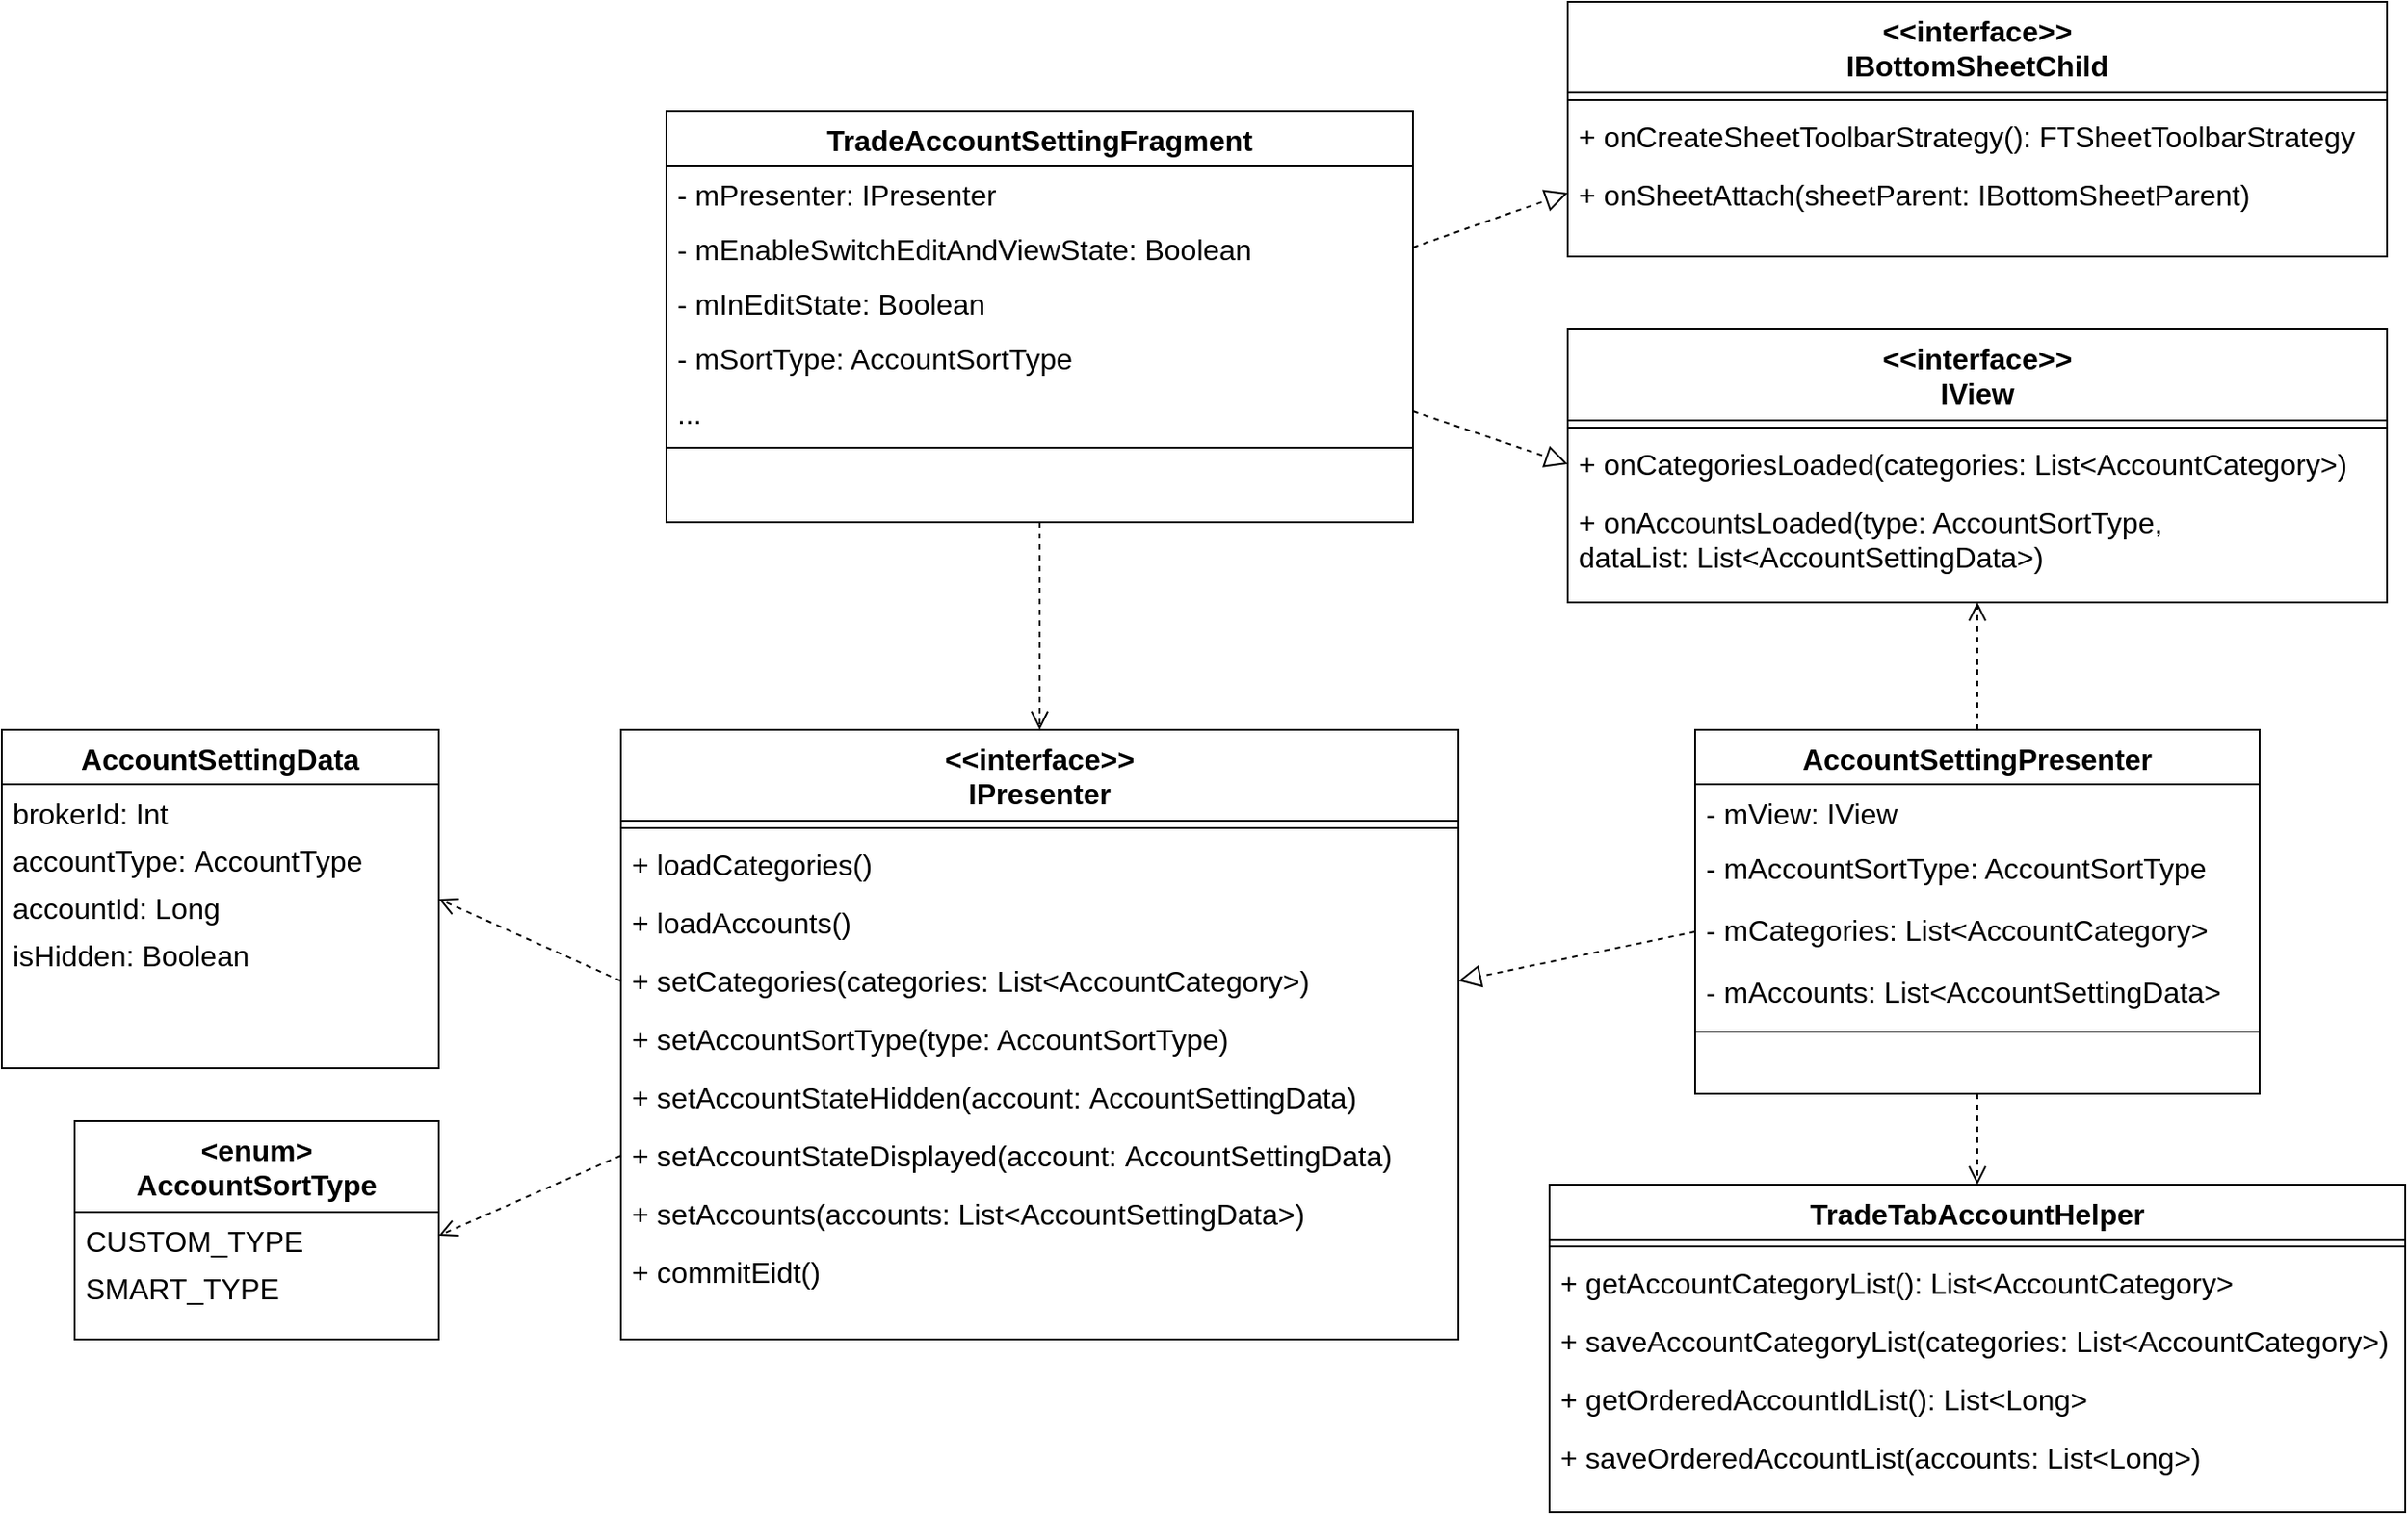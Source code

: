 <mxfile version="14.4.3" type="github">
  <diagram id="C5RBs43oDa-KdzZeNtuy" name="Page-1">
    <mxGraphModel dx="3076" dy="762" grid="1" gridSize="10" guides="1" tooltips="1" connect="1" arrows="1" fold="1" page="1" pageScale="1" pageWidth="827" pageHeight="1169" math="0" shadow="0">
      <root>
        <mxCell id="WIyWlLk6GJQsqaUBKTNV-0" />
        <mxCell id="WIyWlLk6GJQsqaUBKTNV-1" parent="WIyWlLk6GJQsqaUBKTNV-0" />
        <mxCell id="xnnZhszqKdKNAVh4ZbWn-104" value="" style="html=1;verticalAlign=bottom;endArrow=open;dashed=1;endSize=8;entryX=1;entryY=0.5;entryDx=0;entryDy=0;fontSize=16;exitX=0;exitY=0.5;exitDx=0;exitDy=0;" parent="WIyWlLk6GJQsqaUBKTNV-1" source="xnnZhszqKdKNAVh4ZbWn-133" target="xnnZhszqKdKNAVh4ZbWn-137" edge="1">
          <mxGeometry relative="1" as="geometry">
            <mxPoint x="-1560" y="1195" as="sourcePoint" />
            <mxPoint x="-960" y="1080" as="targetPoint" />
          </mxGeometry>
        </mxCell>
        <mxCell id="xnnZhszqKdKNAVh4ZbWn-121" value="&lt;&lt;interface&gt;&gt;&#xa;IView&#xa;" style="swimlane;fontStyle=1;align=center;verticalAlign=top;childLayout=stackLayout;horizontal=1;startSize=50;horizontalStack=0;resizeParent=1;resizeLast=0;collapsible=1;marginBottom=0;rounded=0;shadow=0;strokeWidth=1;fontSize=16;" parent="WIyWlLk6GJQsqaUBKTNV-1" vertex="1">
          <mxGeometry x="-610" y="670" width="450" height="150" as="geometry">
            <mxRectangle x="130" y="380" width="160" height="26" as="alternateBounds" />
          </mxGeometry>
        </mxCell>
        <mxCell id="xnnZhszqKdKNAVh4ZbWn-122" value="" style="line;html=1;strokeWidth=1;align=left;verticalAlign=middle;spacingTop=-1;spacingLeft=3;spacingRight=3;rotatable=0;labelPosition=right;points=[];portConstraint=eastwest;fontSize=16;" parent="xnnZhszqKdKNAVh4ZbWn-121" vertex="1">
          <mxGeometry y="50" width="450" height="8" as="geometry" />
        </mxCell>
        <mxCell id="xnnZhszqKdKNAVh4ZbWn-123" value="+ onCategoriesLoaded(categories: List&lt;AccountCategory&gt;)" style="text;align=left;verticalAlign=top;spacingLeft=4;spacingRight=4;overflow=hidden;rotatable=0;points=[[0,0.5],[1,0.5]];portConstraint=eastwest;fontSize=16;" parent="xnnZhszqKdKNAVh4ZbWn-121" vertex="1">
          <mxGeometry y="58" width="450" height="32" as="geometry" />
        </mxCell>
        <mxCell id="xnnZhszqKdKNAVh4ZbWn-128" value="+ onAccountsLoaded(type: AccountSortType, &#xa;dataList: List&lt;AccountSettingData&gt;)" style="text;align=left;verticalAlign=top;spacingLeft=4;spacingRight=4;overflow=hidden;rotatable=0;points=[[0,0.5],[1,0.5]];portConstraint=eastwest;fontSize=16;" parent="xnnZhszqKdKNAVh4ZbWn-121" vertex="1">
          <mxGeometry y="90" width="450" height="50" as="geometry" />
        </mxCell>
        <mxCell id="xnnZhszqKdKNAVh4ZbWn-124" value="&lt;&lt;interface&gt;&gt;&#xa;IPresenter&#xa;" style="swimlane;fontStyle=1;align=center;verticalAlign=top;childLayout=stackLayout;horizontal=1;startSize=50;horizontalStack=0;resizeParent=1;resizeLast=0;collapsible=1;marginBottom=0;rounded=0;shadow=0;strokeWidth=1;fontSize=16;" parent="WIyWlLk6GJQsqaUBKTNV-1" vertex="1">
          <mxGeometry x="-1130" y="890" width="460" height="335" as="geometry">
            <mxRectangle x="130" y="380" width="160" height="26" as="alternateBounds" />
          </mxGeometry>
        </mxCell>
        <mxCell id="xnnZhszqKdKNAVh4ZbWn-125" value="" style="line;html=1;strokeWidth=1;align=left;verticalAlign=middle;spacingTop=-1;spacingLeft=3;spacingRight=3;rotatable=0;labelPosition=right;points=[];portConstraint=eastwest;fontSize=16;" parent="xnnZhszqKdKNAVh4ZbWn-124" vertex="1">
          <mxGeometry y="50" width="460" height="8" as="geometry" />
        </mxCell>
        <mxCell id="xnnZhszqKdKNAVh4ZbWn-126" value="+ loadCategories()" style="text;align=left;verticalAlign=top;spacingLeft=4;spacingRight=4;overflow=hidden;rotatable=0;points=[[0,0.5],[1,0.5]];portConstraint=eastwest;fontSize=16;" parent="xnnZhszqKdKNAVh4ZbWn-124" vertex="1">
          <mxGeometry y="58" width="460" height="32" as="geometry" />
        </mxCell>
        <mxCell id="xnnZhszqKdKNAVh4ZbWn-129" value="+ loadAccounts()" style="text;align=left;verticalAlign=top;spacingLeft=4;spacingRight=4;overflow=hidden;rotatable=0;points=[[0,0.5],[1,0.5]];portConstraint=eastwest;fontSize=16;" parent="xnnZhszqKdKNAVh4ZbWn-124" vertex="1">
          <mxGeometry y="90" width="460" height="32" as="geometry" />
        </mxCell>
        <mxCell id="xnnZhszqKdKNAVh4ZbWn-130" value="+ setCategories(categories: List&lt;AccountCategory&gt;)" style="text;align=left;verticalAlign=top;spacingLeft=4;spacingRight=4;overflow=hidden;rotatable=0;points=[[0,0.5],[1,0.5]];portConstraint=eastwest;fontSize=16;" parent="xnnZhszqKdKNAVh4ZbWn-124" vertex="1">
          <mxGeometry y="122" width="460" height="32" as="geometry" />
        </mxCell>
        <mxCell id="xnnZhszqKdKNAVh4ZbWn-131" value="+ setAccountSortType(type: AccountSortType)" style="text;align=left;verticalAlign=top;spacingLeft=4;spacingRight=4;overflow=hidden;rotatable=0;points=[[0,0.5],[1,0.5]];portConstraint=eastwest;fontSize=16;" parent="xnnZhszqKdKNAVh4ZbWn-124" vertex="1">
          <mxGeometry y="154" width="460" height="32" as="geometry" />
        </mxCell>
        <mxCell id="xnnZhszqKdKNAVh4ZbWn-132" value="+ setAccountStateHidden(account: AccountSettingData)" style="text;align=left;verticalAlign=top;spacingLeft=4;spacingRight=4;overflow=hidden;rotatable=0;points=[[0,0.5],[1,0.5]];portConstraint=eastwest;fontSize=16;" parent="xnnZhszqKdKNAVh4ZbWn-124" vertex="1">
          <mxGeometry y="186" width="460" height="32" as="geometry" />
        </mxCell>
        <mxCell id="xnnZhszqKdKNAVh4ZbWn-133" value="+ setAccountStateDisplayed(account: AccountSettingData)" style="text;align=left;verticalAlign=top;spacingLeft=4;spacingRight=4;overflow=hidden;rotatable=0;points=[[0,0.5],[1,0.5]];portConstraint=eastwest;fontSize=16;" parent="xnnZhszqKdKNAVh4ZbWn-124" vertex="1">
          <mxGeometry y="218" width="460" height="32" as="geometry" />
        </mxCell>
        <mxCell id="xnnZhszqKdKNAVh4ZbWn-134" value="+ setAccounts(accounts: List&lt;AccountSettingData&gt;)&#xa;" style="text;align=left;verticalAlign=top;spacingLeft=4;spacingRight=4;overflow=hidden;rotatable=0;points=[[0,0.5],[1,0.5]];portConstraint=eastwest;fontSize=16;" parent="xnnZhszqKdKNAVh4ZbWn-124" vertex="1">
          <mxGeometry y="250" width="460" height="32" as="geometry" />
        </mxCell>
        <mxCell id="xnnZhszqKdKNAVh4ZbWn-135" value="+ commitEidt()" style="text;align=left;verticalAlign=top;spacingLeft=4;spacingRight=4;overflow=hidden;rotatable=0;points=[[0,0.5],[1,0.5]];portConstraint=eastwest;fontSize=16;" parent="xnnZhszqKdKNAVh4ZbWn-124" vertex="1">
          <mxGeometry y="282" width="460" height="32" as="geometry" />
        </mxCell>
        <mxCell id="xnnZhszqKdKNAVh4ZbWn-136" value="&lt;enum&gt;&#xa;AccountSortType" style="swimlane;fontStyle=1;align=center;verticalAlign=top;childLayout=stackLayout;horizontal=1;startSize=50;horizontalStack=0;resizeParent=1;resizeLast=0;collapsible=1;marginBottom=0;rounded=0;shadow=0;strokeWidth=1;fontSize=16;" parent="WIyWlLk6GJQsqaUBKTNV-1" vertex="1">
          <mxGeometry x="-1430" y="1105" width="200" height="120" as="geometry">
            <mxRectangle x="130" y="380" width="160" height="26" as="alternateBounds" />
          </mxGeometry>
        </mxCell>
        <mxCell id="xnnZhszqKdKNAVh4ZbWn-137" value="CUSTOM_TYPE" style="text;align=left;verticalAlign=top;spacingLeft=4;spacingRight=4;overflow=hidden;rotatable=0;points=[[0,0.5],[1,0.5]];portConstraint=eastwest;fontSize=16;" parent="xnnZhszqKdKNAVh4ZbWn-136" vertex="1">
          <mxGeometry y="50" width="200" height="26" as="geometry" />
        </mxCell>
        <mxCell id="xnnZhszqKdKNAVh4ZbWn-139" value="SMART_TYPE" style="text;align=left;verticalAlign=top;spacingLeft=4;spacingRight=4;overflow=hidden;rotatable=0;points=[[0,0.5],[1,0.5]];portConstraint=eastwest;rounded=0;shadow=0;html=0;fontSize=16;" parent="xnnZhszqKdKNAVh4ZbWn-136" vertex="1">
          <mxGeometry y="76" width="200" height="26" as="geometry" />
        </mxCell>
        <mxCell id="xnnZhszqKdKNAVh4ZbWn-140" value="AccountSettingData" style="swimlane;fontStyle=1;align=center;verticalAlign=top;childLayout=stackLayout;horizontal=1;startSize=30;horizontalStack=0;resizeParent=1;resizeLast=0;collapsible=1;marginBottom=0;rounded=0;shadow=0;strokeWidth=1;fontSize=16;" parent="WIyWlLk6GJQsqaUBKTNV-1" vertex="1">
          <mxGeometry x="-1470" y="890" width="240" height="186" as="geometry">
            <mxRectangle x="130" y="380" width="160" height="26" as="alternateBounds" />
          </mxGeometry>
        </mxCell>
        <mxCell id="xnnZhszqKdKNAVh4ZbWn-141" value="brokerId: Int" style="text;align=left;verticalAlign=top;spacingLeft=4;spacingRight=4;overflow=hidden;rotatable=0;points=[[0,0.5],[1,0.5]];portConstraint=eastwest;fontSize=16;" parent="xnnZhszqKdKNAVh4ZbWn-140" vertex="1">
          <mxGeometry y="30" width="240" height="26" as="geometry" />
        </mxCell>
        <mxCell id="xnnZhszqKdKNAVh4ZbWn-142" value="accountType: AccountType" style="text;align=left;verticalAlign=top;spacingLeft=4;spacingRight=4;overflow=hidden;rotatable=0;points=[[0,0.5],[1,0.5]];portConstraint=eastwest;rounded=0;shadow=0;html=0;fontSize=16;" parent="xnnZhszqKdKNAVh4ZbWn-140" vertex="1">
          <mxGeometry y="56" width="240" height="26" as="geometry" />
        </mxCell>
        <mxCell id="xnnZhszqKdKNAVh4ZbWn-143" value="accountId: Long" style="text;align=left;verticalAlign=top;spacingLeft=4;spacingRight=4;overflow=hidden;rotatable=0;points=[[0,0.5],[1,0.5]];portConstraint=eastwest;rounded=0;shadow=0;html=0;fontSize=16;" parent="xnnZhszqKdKNAVh4ZbWn-140" vertex="1">
          <mxGeometry y="82" width="240" height="26" as="geometry" />
        </mxCell>
        <mxCell id="xnnZhszqKdKNAVh4ZbWn-144" value="isHidden: Boolean" style="text;align=left;verticalAlign=top;spacingLeft=4;spacingRight=4;overflow=hidden;rotatable=0;points=[[0,0.5],[1,0.5]];portConstraint=eastwest;rounded=0;shadow=0;html=0;fontSize=16;" parent="xnnZhszqKdKNAVh4ZbWn-140" vertex="1">
          <mxGeometry y="108" width="240" height="26" as="geometry" />
        </mxCell>
        <mxCell id="xnnZhszqKdKNAVh4ZbWn-147" value="" style="html=1;verticalAlign=bottom;endArrow=open;dashed=1;endSize=8;entryX=1;entryY=0.5;entryDx=0;entryDy=0;fontSize=16;exitX=0;exitY=0.5;exitDx=0;exitDy=0;" parent="WIyWlLk6GJQsqaUBKTNV-1" source="xnnZhszqKdKNAVh4ZbWn-130" target="xnnZhszqKdKNAVh4ZbWn-140" edge="1">
          <mxGeometry relative="1" as="geometry">
            <mxPoint x="-300" y="1105" as="sourcePoint" />
            <mxPoint x="80" y="1015" as="targetPoint" />
          </mxGeometry>
        </mxCell>
        <mxCell id="xnnZhszqKdKNAVh4ZbWn-150" value="AccountSettingPresenter" style="swimlane;fontStyle=1;align=center;verticalAlign=top;childLayout=stackLayout;horizontal=1;startSize=30;horizontalStack=0;resizeParent=1;resizeLast=0;collapsible=1;marginBottom=0;rounded=0;shadow=0;strokeWidth=1;fontSize=16;" parent="WIyWlLk6GJQsqaUBKTNV-1" vertex="1">
          <mxGeometry x="-540" y="890" width="310" height="200" as="geometry">
            <mxRectangle x="130" y="380" width="160" height="26" as="alternateBounds" />
          </mxGeometry>
        </mxCell>
        <mxCell id="xnnZhszqKdKNAVh4ZbWn-151" value="- mView: IView" style="text;align=left;verticalAlign=top;spacingLeft=4;spacingRight=4;overflow=hidden;rotatable=0;points=[[0,0.5],[1,0.5]];portConstraint=eastwest;fontSize=16;" parent="xnnZhszqKdKNAVh4ZbWn-150" vertex="1">
          <mxGeometry y="30" width="310" height="30" as="geometry" />
        </mxCell>
        <mxCell id="xnnZhszqKdKNAVh4ZbWn-152" value="- mAccountSortType: AccountSortType" style="text;align=left;verticalAlign=top;spacingLeft=4;spacingRight=4;overflow=hidden;rotatable=0;points=[[0,0.5],[1,0.5]];portConstraint=eastwest;rounded=0;shadow=0;html=0;fontSize=16;" parent="xnnZhszqKdKNAVh4ZbWn-150" vertex="1">
          <mxGeometry y="60" width="310" height="34" as="geometry" />
        </mxCell>
        <mxCell id="xnnZhszqKdKNAVh4ZbWn-157" value="- mCategories: List&lt;AccountCategory&gt;" style="text;align=left;verticalAlign=top;spacingLeft=4;spacingRight=4;overflow=hidden;rotatable=0;points=[[0,0.5],[1,0.5]];portConstraint=eastwest;rounded=0;shadow=0;html=0;fontSize=16;" parent="xnnZhszqKdKNAVh4ZbWn-150" vertex="1">
          <mxGeometry y="94" width="310" height="34" as="geometry" />
        </mxCell>
        <mxCell id="xnnZhszqKdKNAVh4ZbWn-158" value="- mAccounts: List&lt;AccountSettingData&gt;" style="text;align=left;verticalAlign=top;spacingLeft=4;spacingRight=4;overflow=hidden;rotatable=0;points=[[0,0.5],[1,0.5]];portConstraint=eastwest;rounded=0;shadow=0;html=0;fontSize=16;" parent="xnnZhszqKdKNAVh4ZbWn-150" vertex="1">
          <mxGeometry y="128" width="310" height="34" as="geometry" />
        </mxCell>
        <mxCell id="xnnZhszqKdKNAVh4ZbWn-153" value="" style="line;html=1;strokeWidth=1;align=left;verticalAlign=middle;spacingTop=-1;spacingLeft=3;spacingRight=3;rotatable=0;labelPosition=right;points=[];portConstraint=eastwest;fontSize=16;" parent="xnnZhszqKdKNAVh4ZbWn-150" vertex="1">
          <mxGeometry y="162" width="310" height="8" as="geometry" />
        </mxCell>
        <mxCell id="xnnZhszqKdKNAVh4ZbWn-160" value="" style="endArrow=block;endSize=10;endFill=0;shadow=0;strokeWidth=1;rounded=0;elbow=vertical;fontSize=16;entryX=1;entryY=0.5;entryDx=0;entryDy=0;dashed=1;exitX=0;exitY=0.5;exitDx=0;exitDy=0;" parent="WIyWlLk6GJQsqaUBKTNV-1" source="xnnZhszqKdKNAVh4ZbWn-157" target="xnnZhszqKdKNAVh4ZbWn-130" edge="1">
          <mxGeometry width="160" relative="1" as="geometry">
            <mxPoint x="-470" y="1076" as="sourcePoint" />
            <mxPoint x="-630" y="1130" as="targetPoint" />
          </mxGeometry>
        </mxCell>
        <mxCell id="xnnZhszqKdKNAVh4ZbWn-165" value="TradeAccountSettingFragment" style="swimlane;fontStyle=1;align=center;verticalAlign=top;childLayout=stackLayout;horizontal=1;startSize=30;horizontalStack=0;resizeParent=1;resizeLast=0;collapsible=1;marginBottom=0;rounded=0;shadow=0;strokeWidth=1;fontSize=16;" parent="WIyWlLk6GJQsqaUBKTNV-1" vertex="1">
          <mxGeometry x="-1105" y="550" width="410" height="226" as="geometry">
            <mxRectangle x="130" y="380" width="160" height="26" as="alternateBounds" />
          </mxGeometry>
        </mxCell>
        <mxCell id="xnnZhszqKdKNAVh4ZbWn-166" value="- mPresenter: IPresenter" style="text;align=left;verticalAlign=top;spacingLeft=4;spacingRight=4;overflow=hidden;rotatable=0;points=[[0,0.5],[1,0.5]];portConstraint=eastwest;fontSize=16;" parent="xnnZhszqKdKNAVh4ZbWn-165" vertex="1">
          <mxGeometry y="30" width="410" height="30" as="geometry" />
        </mxCell>
        <mxCell id="lmmkwxPks0eKdC94BrmG-23" value="- mEnableSwitchEditAndViewState: Boolean" style="text;align=left;verticalAlign=top;spacingLeft=4;spacingRight=4;overflow=hidden;rotatable=0;points=[[0,0.5],[1,0.5]];portConstraint=eastwest;fontSize=16;" parent="xnnZhszqKdKNAVh4ZbWn-165" vertex="1">
          <mxGeometry y="60" width="410" height="30" as="geometry" />
        </mxCell>
        <mxCell id="TaCh_ujiITNQvlQP58bD-12" value="- mInEditState: Boolean" style="text;align=left;verticalAlign=top;spacingLeft=4;spacingRight=4;overflow=hidden;rotatable=0;points=[[0,0.5],[1,0.5]];portConstraint=eastwest;fontSize=16;" parent="xnnZhszqKdKNAVh4ZbWn-165" vertex="1">
          <mxGeometry y="90" width="410" height="30" as="geometry" />
        </mxCell>
        <mxCell id="TaCh_ujiITNQvlQP58bD-11" value="- mSortType: AccountSortType" style="text;align=left;verticalAlign=top;spacingLeft=4;spacingRight=4;overflow=hidden;rotatable=0;points=[[0,0.5],[1,0.5]];portConstraint=eastwest;fontSize=16;" parent="xnnZhszqKdKNAVh4ZbWn-165" vertex="1">
          <mxGeometry y="120" width="410" height="30" as="geometry" />
        </mxCell>
        <mxCell id="lmmkwxPks0eKdC94BrmG-25" value="..." style="text;align=left;verticalAlign=top;spacingLeft=4;spacingRight=4;overflow=hidden;rotatable=0;points=[[0,0.5],[1,0.5]];portConstraint=eastwest;fontSize=16;" parent="xnnZhszqKdKNAVh4ZbWn-165" vertex="1">
          <mxGeometry y="150" width="410" height="30" as="geometry" />
        </mxCell>
        <mxCell id="xnnZhszqKdKNAVh4ZbWn-170" value="" style="line;html=1;strokeWidth=1;align=left;verticalAlign=middle;spacingTop=-1;spacingLeft=3;spacingRight=3;rotatable=0;labelPosition=right;points=[];portConstraint=eastwest;fontSize=16;" parent="xnnZhszqKdKNAVh4ZbWn-165" vertex="1">
          <mxGeometry y="180" width="410" height="10" as="geometry" />
        </mxCell>
        <mxCell id="lmmkwxPks0eKdC94BrmG-1" value="" style="html=1;verticalAlign=bottom;endArrow=open;dashed=1;endSize=8;entryX=0.5;entryY=0;entryDx=0;entryDy=0;fontSize=16;exitX=0.5;exitY=1;exitDx=0;exitDy=0;" parent="WIyWlLk6GJQsqaUBKTNV-1" source="xnnZhszqKdKNAVh4ZbWn-165" target="xnnZhszqKdKNAVh4ZbWn-124" edge="1">
          <mxGeometry relative="1" as="geometry">
            <mxPoint x="-945" y="824" as="sourcePoint" />
            <mxPoint x="80" y="1015" as="targetPoint" />
          </mxGeometry>
        </mxCell>
        <mxCell id="lmmkwxPks0eKdC94BrmG-2" value="" style="endArrow=block;endSize=10;endFill=0;shadow=0;strokeWidth=1;rounded=0;elbow=vertical;fontSize=16;entryX=0;entryY=0.5;entryDx=0;entryDy=0;dashed=1;exitX=1;exitY=0.5;exitDx=0;exitDy=0;" parent="WIyWlLk6GJQsqaUBKTNV-1" target="xnnZhszqKdKNAVh4ZbWn-123" edge="1" source="lmmkwxPks0eKdC94BrmG-25">
          <mxGeometry width="160" relative="1" as="geometry">
            <mxPoint x="-750" y="734" as="sourcePoint" />
            <mxPoint x="-630" y="1180" as="targetPoint" />
          </mxGeometry>
        </mxCell>
        <mxCell id="lmmkwxPks0eKdC94BrmG-3" value="" style="html=1;verticalAlign=bottom;endArrow=open;dashed=1;endSize=8;entryX=0.5;entryY=1;entryDx=0;entryDy=0;fontSize=16;exitX=0.5;exitY=0;exitDx=0;exitDy=0;" parent="WIyWlLk6GJQsqaUBKTNV-1" source="xnnZhszqKdKNAVh4ZbWn-150" target="xnnZhszqKdKNAVh4ZbWn-121" edge="1">
          <mxGeometry relative="1" as="geometry">
            <mxPoint x="-300" y="1105" as="sourcePoint" />
            <mxPoint x="80" y="1015" as="targetPoint" />
          </mxGeometry>
        </mxCell>
        <mxCell id="TaCh_ujiITNQvlQP58bD-0" value="TradeTabAccountHelper" style="swimlane;fontStyle=1;align=center;verticalAlign=top;childLayout=stackLayout;horizontal=1;startSize=30;horizontalStack=0;resizeParent=1;resizeLast=0;collapsible=1;marginBottom=0;rounded=0;shadow=0;strokeWidth=1;fontSize=16;" parent="WIyWlLk6GJQsqaUBKTNV-1" vertex="1">
          <mxGeometry x="-620" y="1140" width="470" height="180" as="geometry">
            <mxRectangle x="130" y="380" width="160" height="26" as="alternateBounds" />
          </mxGeometry>
        </mxCell>
        <mxCell id="TaCh_ujiITNQvlQP58bD-1" value="" style="line;html=1;strokeWidth=1;align=left;verticalAlign=middle;spacingTop=-1;spacingLeft=3;spacingRight=3;rotatable=0;labelPosition=right;points=[];portConstraint=eastwest;fontSize=16;" parent="TaCh_ujiITNQvlQP58bD-0" vertex="1">
          <mxGeometry y="30" width="470" height="8" as="geometry" />
        </mxCell>
        <mxCell id="TaCh_ujiITNQvlQP58bD-2" value="+ getAccountCategoryList(): List&lt;AccountCategory&gt;" style="text;align=left;verticalAlign=top;spacingLeft=4;spacingRight=4;overflow=hidden;rotatable=0;points=[[0,0.5],[1,0.5]];portConstraint=eastwest;fontSize=16;" parent="TaCh_ujiITNQvlQP58bD-0" vertex="1">
          <mxGeometry y="38" width="470" height="32" as="geometry" />
        </mxCell>
        <mxCell id="TaCh_ujiITNQvlQP58bD-3" value="+ saveAccountCategoryList(categories: List&lt;AccountCategory&gt;)" style="text;align=left;verticalAlign=top;spacingLeft=4;spacingRight=4;overflow=hidden;rotatable=0;points=[[0,0.5],[1,0.5]];portConstraint=eastwest;fontSize=16;" parent="TaCh_ujiITNQvlQP58bD-0" vertex="1">
          <mxGeometry y="70" width="470" height="32" as="geometry" />
        </mxCell>
        <mxCell id="TaCh_ujiITNQvlQP58bD-6" value="+ getOrderedAccountIdList(): List&lt;Long&gt;" style="text;align=left;verticalAlign=top;spacingLeft=4;spacingRight=4;overflow=hidden;rotatable=0;points=[[0,0.5],[1,0.5]];portConstraint=eastwest;fontSize=16;" parent="TaCh_ujiITNQvlQP58bD-0" vertex="1">
          <mxGeometry y="102" width="470" height="32" as="geometry" />
        </mxCell>
        <mxCell id="TaCh_ujiITNQvlQP58bD-8" value="+ saveOrderedAccountList(accounts: List&lt;Long&gt;)" style="text;align=left;verticalAlign=top;spacingLeft=4;spacingRight=4;overflow=hidden;rotatable=0;points=[[0,0.5],[1,0.5]];portConstraint=eastwest;fontSize=16;" parent="TaCh_ujiITNQvlQP58bD-0" vertex="1">
          <mxGeometry y="134" width="470" height="32" as="geometry" />
        </mxCell>
        <mxCell id="TaCh_ujiITNQvlQP58bD-10" value="" style="html=1;verticalAlign=bottom;endArrow=open;dashed=1;endSize=8;entryX=0.5;entryY=0;entryDx=0;entryDy=0;fontSize=16;exitX=0.5;exitY=1;exitDx=0;exitDy=0;" parent="WIyWlLk6GJQsqaUBKTNV-1" source="xnnZhszqKdKNAVh4ZbWn-150" target="TaCh_ujiITNQvlQP58bD-0" edge="1">
          <mxGeometry relative="1" as="geometry">
            <mxPoint x="-300" y="1185" as="sourcePoint" />
            <mxPoint x="80" y="1095" as="targetPoint" />
          </mxGeometry>
        </mxCell>
        <mxCell id="TaCh_ujiITNQvlQP58bD-13" value="&lt;&lt;interface&gt;&gt;&#xa;IBottomSheetChild&#xa;" style="swimlane;fontStyle=1;align=center;verticalAlign=top;childLayout=stackLayout;horizontal=1;startSize=50;horizontalStack=0;resizeParent=1;resizeLast=0;collapsible=1;marginBottom=0;rounded=0;shadow=0;strokeWidth=1;fontSize=16;" parent="WIyWlLk6GJQsqaUBKTNV-1" vertex="1">
          <mxGeometry x="-610" y="490" width="450" height="140" as="geometry">
            <mxRectangle x="130" y="380" width="160" height="26" as="alternateBounds" />
          </mxGeometry>
        </mxCell>
        <mxCell id="TaCh_ujiITNQvlQP58bD-14" value="" style="line;html=1;strokeWidth=1;align=left;verticalAlign=middle;spacingTop=-1;spacingLeft=3;spacingRight=3;rotatable=0;labelPosition=right;points=[];portConstraint=eastwest;fontSize=16;" parent="TaCh_ujiITNQvlQP58bD-13" vertex="1">
          <mxGeometry y="50" width="450" height="8" as="geometry" />
        </mxCell>
        <mxCell id="TaCh_ujiITNQvlQP58bD-15" value="+ onCreateSheetToolbarStrategy(): FTSheetToolbarStrategy" style="text;align=left;verticalAlign=top;spacingLeft=4;spacingRight=4;overflow=hidden;rotatable=0;points=[[0,0.5],[1,0.5]];portConstraint=eastwest;fontSize=16;" parent="TaCh_ujiITNQvlQP58bD-13" vertex="1">
          <mxGeometry y="58" width="450" height="32" as="geometry" />
        </mxCell>
        <mxCell id="TaCh_ujiITNQvlQP58bD-16" value="+ onSheetAttach(sheetParent: IBottomSheetParent)" style="text;align=left;verticalAlign=top;spacingLeft=4;spacingRight=4;overflow=hidden;rotatable=0;points=[[0,0.5],[1,0.5]];portConstraint=eastwest;fontSize=16;" parent="TaCh_ujiITNQvlQP58bD-13" vertex="1">
          <mxGeometry y="90" width="450" height="30" as="geometry" />
        </mxCell>
        <mxCell id="TaCh_ujiITNQvlQP58bD-17" value="" style="endArrow=block;endSize=10;endFill=0;shadow=0;strokeWidth=1;rounded=0;elbow=vertical;exitX=1;exitY=0.5;exitDx=0;exitDy=0;fontSize=16;entryX=0;entryY=0.5;entryDx=0;entryDy=0;dashed=1;" parent="WIyWlLk6GJQsqaUBKTNV-1" source="lmmkwxPks0eKdC94BrmG-23" target="TaCh_ujiITNQvlQP58bD-16" edge="1">
          <mxGeometry width="160" relative="1" as="geometry">
            <mxPoint x="-330" y="1549" as="sourcePoint" />
            <mxPoint x="-630" y="1180" as="targetPoint" />
          </mxGeometry>
        </mxCell>
      </root>
    </mxGraphModel>
  </diagram>
</mxfile>
